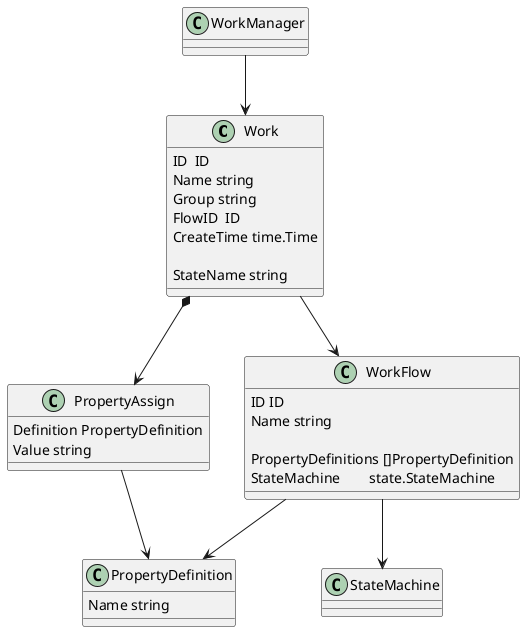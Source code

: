 @startuml
class Work {
    ID  ID
    Name string
    Group string
    FlowID  ID
    CreateTime time.Time

    StateName string
}

Work --> WorkFlow
Work *--> PropertyAssign
PropertyAssign --> PropertyDefinition
WorkFlow --> PropertyDefinition
WorkFlow --> StateMachine

class WorkFlow {
    ID ID
    Name string

    PropertyDefinitions []PropertyDefinition
    StateMachine        state.StateMachine
}

class PropertyDefinition {
    Name string
}

class PropertyAssign {
    Definition PropertyDefinition
    Value string
}

class WorkManager {
}

WorkManager --> Work
@enduml